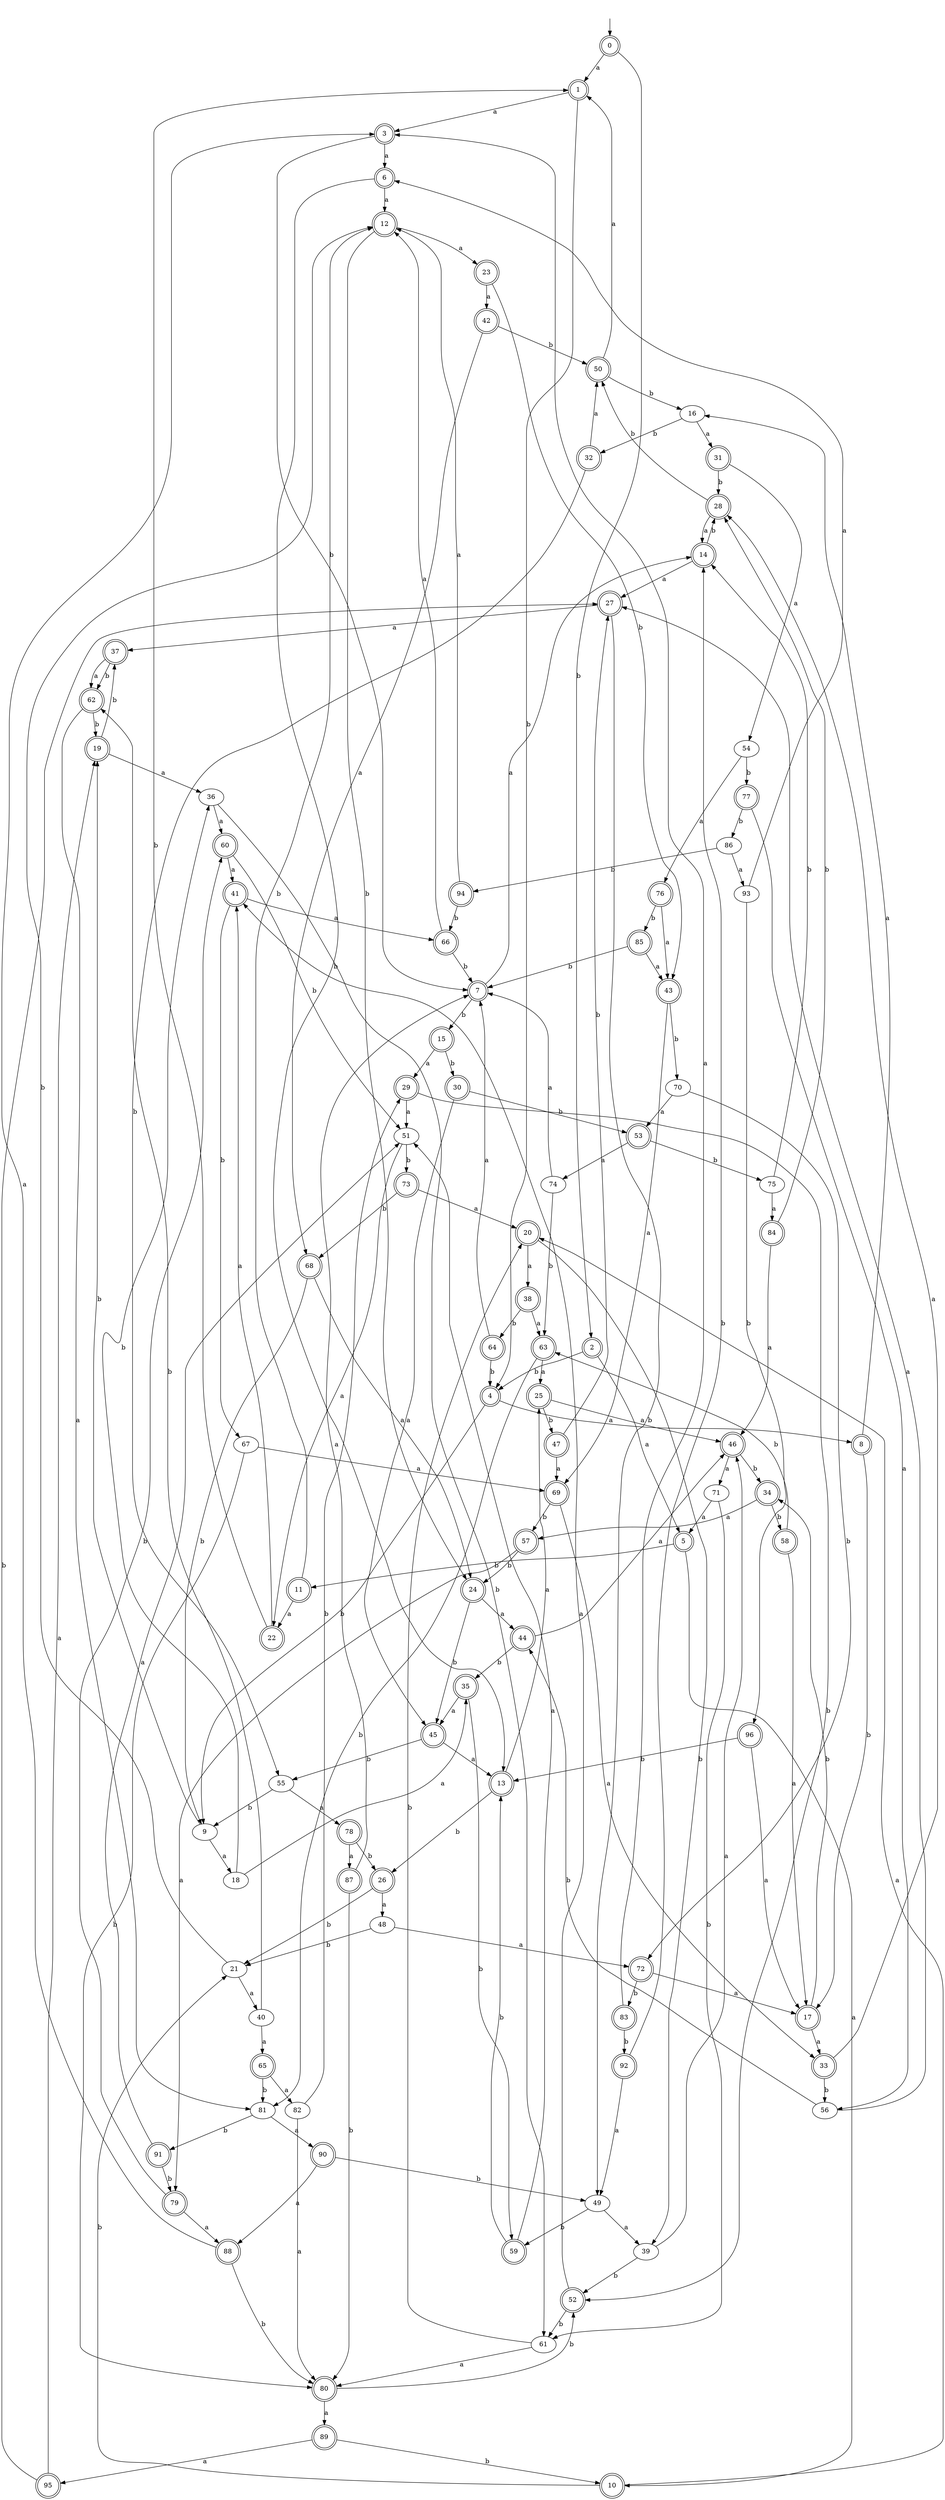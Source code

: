 digraph RandomDFA {
  __start0 [label="", shape=none];
  __start0 -> 0 [label=""];
  0 [shape=circle] [shape=doublecircle]
  0 -> 1 [label="a"]
  0 -> 2 [label="b"]
  1 [shape=doublecircle]
  1 -> 3 [label="a"]
  1 -> 4 [label="b"]
  2 [shape=doublecircle]
  2 -> 5 [label="a"]
  2 -> 4 [label="b"]
  3 [shape=doublecircle]
  3 -> 6 [label="a"]
  3 -> 7 [label="b"]
  4 [shape=doublecircle]
  4 -> 8 [label="a"]
  4 -> 9 [label="b"]
  5 [shape=doublecircle]
  5 -> 10 [label="a"]
  5 -> 11 [label="b"]
  6 [shape=doublecircle]
  6 -> 12 [label="a"]
  6 -> 13 [label="b"]
  7 [shape=doublecircle]
  7 -> 14 [label="a"]
  7 -> 15 [label="b"]
  8 [shape=doublecircle]
  8 -> 16 [label="a"]
  8 -> 17 [label="b"]
  9
  9 -> 18 [label="a"]
  9 -> 19 [label="b"]
  10 [shape=doublecircle]
  10 -> 20 [label="a"]
  10 -> 21 [label="b"]
  11 [shape=doublecircle]
  11 -> 22 [label="a"]
  11 -> 12 [label="b"]
  12 [shape=doublecircle]
  12 -> 23 [label="a"]
  12 -> 24 [label="b"]
  13 [shape=doublecircle]
  13 -> 25 [label="a"]
  13 -> 26 [label="b"]
  14 [shape=doublecircle]
  14 -> 27 [label="a"]
  14 -> 28 [label="b"]
  15 [shape=doublecircle]
  15 -> 29 [label="a"]
  15 -> 30 [label="b"]
  16
  16 -> 31 [label="a"]
  16 -> 32 [label="b"]
  17 [shape=doublecircle]
  17 -> 33 [label="a"]
  17 -> 34 [label="b"]
  18
  18 -> 35 [label="a"]
  18 -> 36 [label="b"]
  19 [shape=doublecircle]
  19 -> 36 [label="a"]
  19 -> 37 [label="b"]
  20 [shape=doublecircle]
  20 -> 38 [label="a"]
  20 -> 39 [label="b"]
  21
  21 -> 40 [label="a"]
  21 -> 12 [label="b"]
  22 [shape=doublecircle]
  22 -> 41 [label="a"]
  22 -> 1 [label="b"]
  23 [shape=doublecircle]
  23 -> 42 [label="a"]
  23 -> 43 [label="b"]
  24 [shape=doublecircle]
  24 -> 44 [label="a"]
  24 -> 45 [label="b"]
  25 [shape=doublecircle]
  25 -> 46 [label="a"]
  25 -> 47 [label="b"]
  26 [shape=doublecircle]
  26 -> 48 [label="a"]
  26 -> 21 [label="b"]
  27 [shape=doublecircle]
  27 -> 37 [label="a"]
  27 -> 49 [label="b"]
  28 [shape=doublecircle]
  28 -> 14 [label="a"]
  28 -> 50 [label="b"]
  29 [shape=doublecircle]
  29 -> 51 [label="a"]
  29 -> 52 [label="b"]
  30 [shape=doublecircle]
  30 -> 45 [label="a"]
  30 -> 53 [label="b"]
  31 [shape=doublecircle]
  31 -> 54 [label="a"]
  31 -> 28 [label="b"]
  32 [shape=doublecircle]
  32 -> 50 [label="a"]
  32 -> 55 [label="b"]
  33 [shape=doublecircle]
  33 -> 28 [label="a"]
  33 -> 56 [label="b"]
  34 [shape=doublecircle]
  34 -> 57 [label="a"]
  34 -> 58 [label="b"]
  35 [shape=doublecircle]
  35 -> 45 [label="a"]
  35 -> 59 [label="b"]
  36
  36 -> 60 [label="a"]
  36 -> 61 [label="b"]
  37 [shape=doublecircle]
  37 -> 62 [label="a"]
  37 -> 62 [label="b"]
  38 [shape=doublecircle]
  38 -> 63 [label="a"]
  38 -> 64 [label="b"]
  39
  39 -> 46 [label="a"]
  39 -> 52 [label="b"]
  40
  40 -> 65 [label="a"]
  40 -> 62 [label="b"]
  41 [shape=doublecircle]
  41 -> 66 [label="a"]
  41 -> 67 [label="b"]
  42 [shape=doublecircle]
  42 -> 68 [label="a"]
  42 -> 50 [label="b"]
  43 [shape=doublecircle]
  43 -> 69 [label="a"]
  43 -> 70 [label="b"]
  44 [shape=doublecircle]
  44 -> 46 [label="a"]
  44 -> 35 [label="b"]
  45 [shape=doublecircle]
  45 -> 13 [label="a"]
  45 -> 55 [label="b"]
  46 [shape=doublecircle]
  46 -> 71 [label="a"]
  46 -> 34 [label="b"]
  47 [shape=doublecircle]
  47 -> 69 [label="a"]
  47 -> 27 [label="b"]
  48
  48 -> 72 [label="a"]
  48 -> 21 [label="b"]
  49
  49 -> 39 [label="a"]
  49 -> 59 [label="b"]
  50 [shape=doublecircle]
  50 -> 1 [label="a"]
  50 -> 16 [label="b"]
  51
  51 -> 22 [label="a"]
  51 -> 73 [label="b"]
  52 [shape=doublecircle]
  52 -> 41 [label="a"]
  52 -> 61 [label="b"]
  53 [shape=doublecircle]
  53 -> 74 [label="a"]
  53 -> 75 [label="b"]
  54
  54 -> 76 [label="a"]
  54 -> 77 [label="b"]
  55
  55 -> 78 [label="a"]
  55 -> 9 [label="b"]
  56
  56 -> 27 [label="a"]
  56 -> 44 [label="b"]
  57 [shape=doublecircle]
  57 -> 79 [label="a"]
  57 -> 24 [label="b"]
  58 [shape=doublecircle]
  58 -> 17 [label="a"]
  58 -> 63 [label="b"]
  59 [shape=doublecircle]
  59 -> 51 [label="a"]
  59 -> 13 [label="b"]
  60 [shape=doublecircle]
  60 -> 41 [label="a"]
  60 -> 51 [label="b"]
  61
  61 -> 80 [label="a"]
  61 -> 20 [label="b"]
  62 [shape=doublecircle]
  62 -> 81 [label="a"]
  62 -> 19 [label="b"]
  63 [shape=doublecircle]
  63 -> 25 [label="a"]
  63 -> 81 [label="b"]
  64 [shape=doublecircle]
  64 -> 7 [label="a"]
  64 -> 4 [label="b"]
  65 [shape=doublecircle]
  65 -> 82 [label="a"]
  65 -> 81 [label="b"]
  66 [shape=doublecircle]
  66 -> 12 [label="a"]
  66 -> 7 [label="b"]
  67
  67 -> 69 [label="a"]
  67 -> 80 [label="b"]
  68 [shape=doublecircle]
  68 -> 24 [label="a"]
  68 -> 9 [label="b"]
  69 [shape=doublecircle]
  69 -> 33 [label="a"]
  69 -> 57 [label="b"]
  70
  70 -> 53 [label="a"]
  70 -> 72 [label="b"]
  71
  71 -> 5 [label="a"]
  71 -> 61 [label="b"]
  72 [shape=doublecircle]
  72 -> 17 [label="a"]
  72 -> 83 [label="b"]
  73 [shape=doublecircle]
  73 -> 20 [label="a"]
  73 -> 68 [label="b"]
  74
  74 -> 7 [label="a"]
  74 -> 63 [label="b"]
  75
  75 -> 84 [label="a"]
  75 -> 14 [label="b"]
  76 [shape=doublecircle]
  76 -> 43 [label="a"]
  76 -> 85 [label="b"]
  77 [shape=doublecircle]
  77 -> 56 [label="a"]
  77 -> 86 [label="b"]
  78 [shape=doublecircle]
  78 -> 87 [label="a"]
  78 -> 26 [label="b"]
  79 [shape=doublecircle]
  79 -> 88 [label="a"]
  79 -> 60 [label="b"]
  80 [shape=doublecircle]
  80 -> 89 [label="a"]
  80 -> 52 [label="b"]
  81
  81 -> 90 [label="a"]
  81 -> 91 [label="b"]
  82
  82 -> 80 [label="a"]
  82 -> 29 [label="b"]
  83 [shape=doublecircle]
  83 -> 3 [label="a"]
  83 -> 92 [label="b"]
  84 [shape=doublecircle]
  84 -> 46 [label="a"]
  84 -> 28 [label="b"]
  85 [shape=doublecircle]
  85 -> 43 [label="a"]
  85 -> 7 [label="b"]
  86
  86 -> 93 [label="a"]
  86 -> 94 [label="b"]
  87 [shape=doublecircle]
  87 -> 7 [label="a"]
  87 -> 80 [label="b"]
  88 [shape=doublecircle]
  88 -> 3 [label="a"]
  88 -> 80 [label="b"]
  89 [shape=doublecircle]
  89 -> 95 [label="a"]
  89 -> 10 [label="b"]
  90 [shape=doublecircle]
  90 -> 88 [label="a"]
  90 -> 49 [label="b"]
  91 [shape=doublecircle]
  91 -> 51 [label="a"]
  91 -> 79 [label="b"]
  92 [shape=doublecircle]
  92 -> 49 [label="a"]
  92 -> 14 [label="b"]
  93
  93 -> 6 [label="a"]
  93 -> 96 [label="b"]
  94 [shape=doublecircle]
  94 -> 12 [label="a"]
  94 -> 66 [label="b"]
  95 [shape=doublecircle]
  95 -> 19 [label="a"]
  95 -> 27 [label="b"]
  96 [shape=doublecircle]
  96 -> 17 [label="a"]
  96 -> 13 [label="b"]
}
